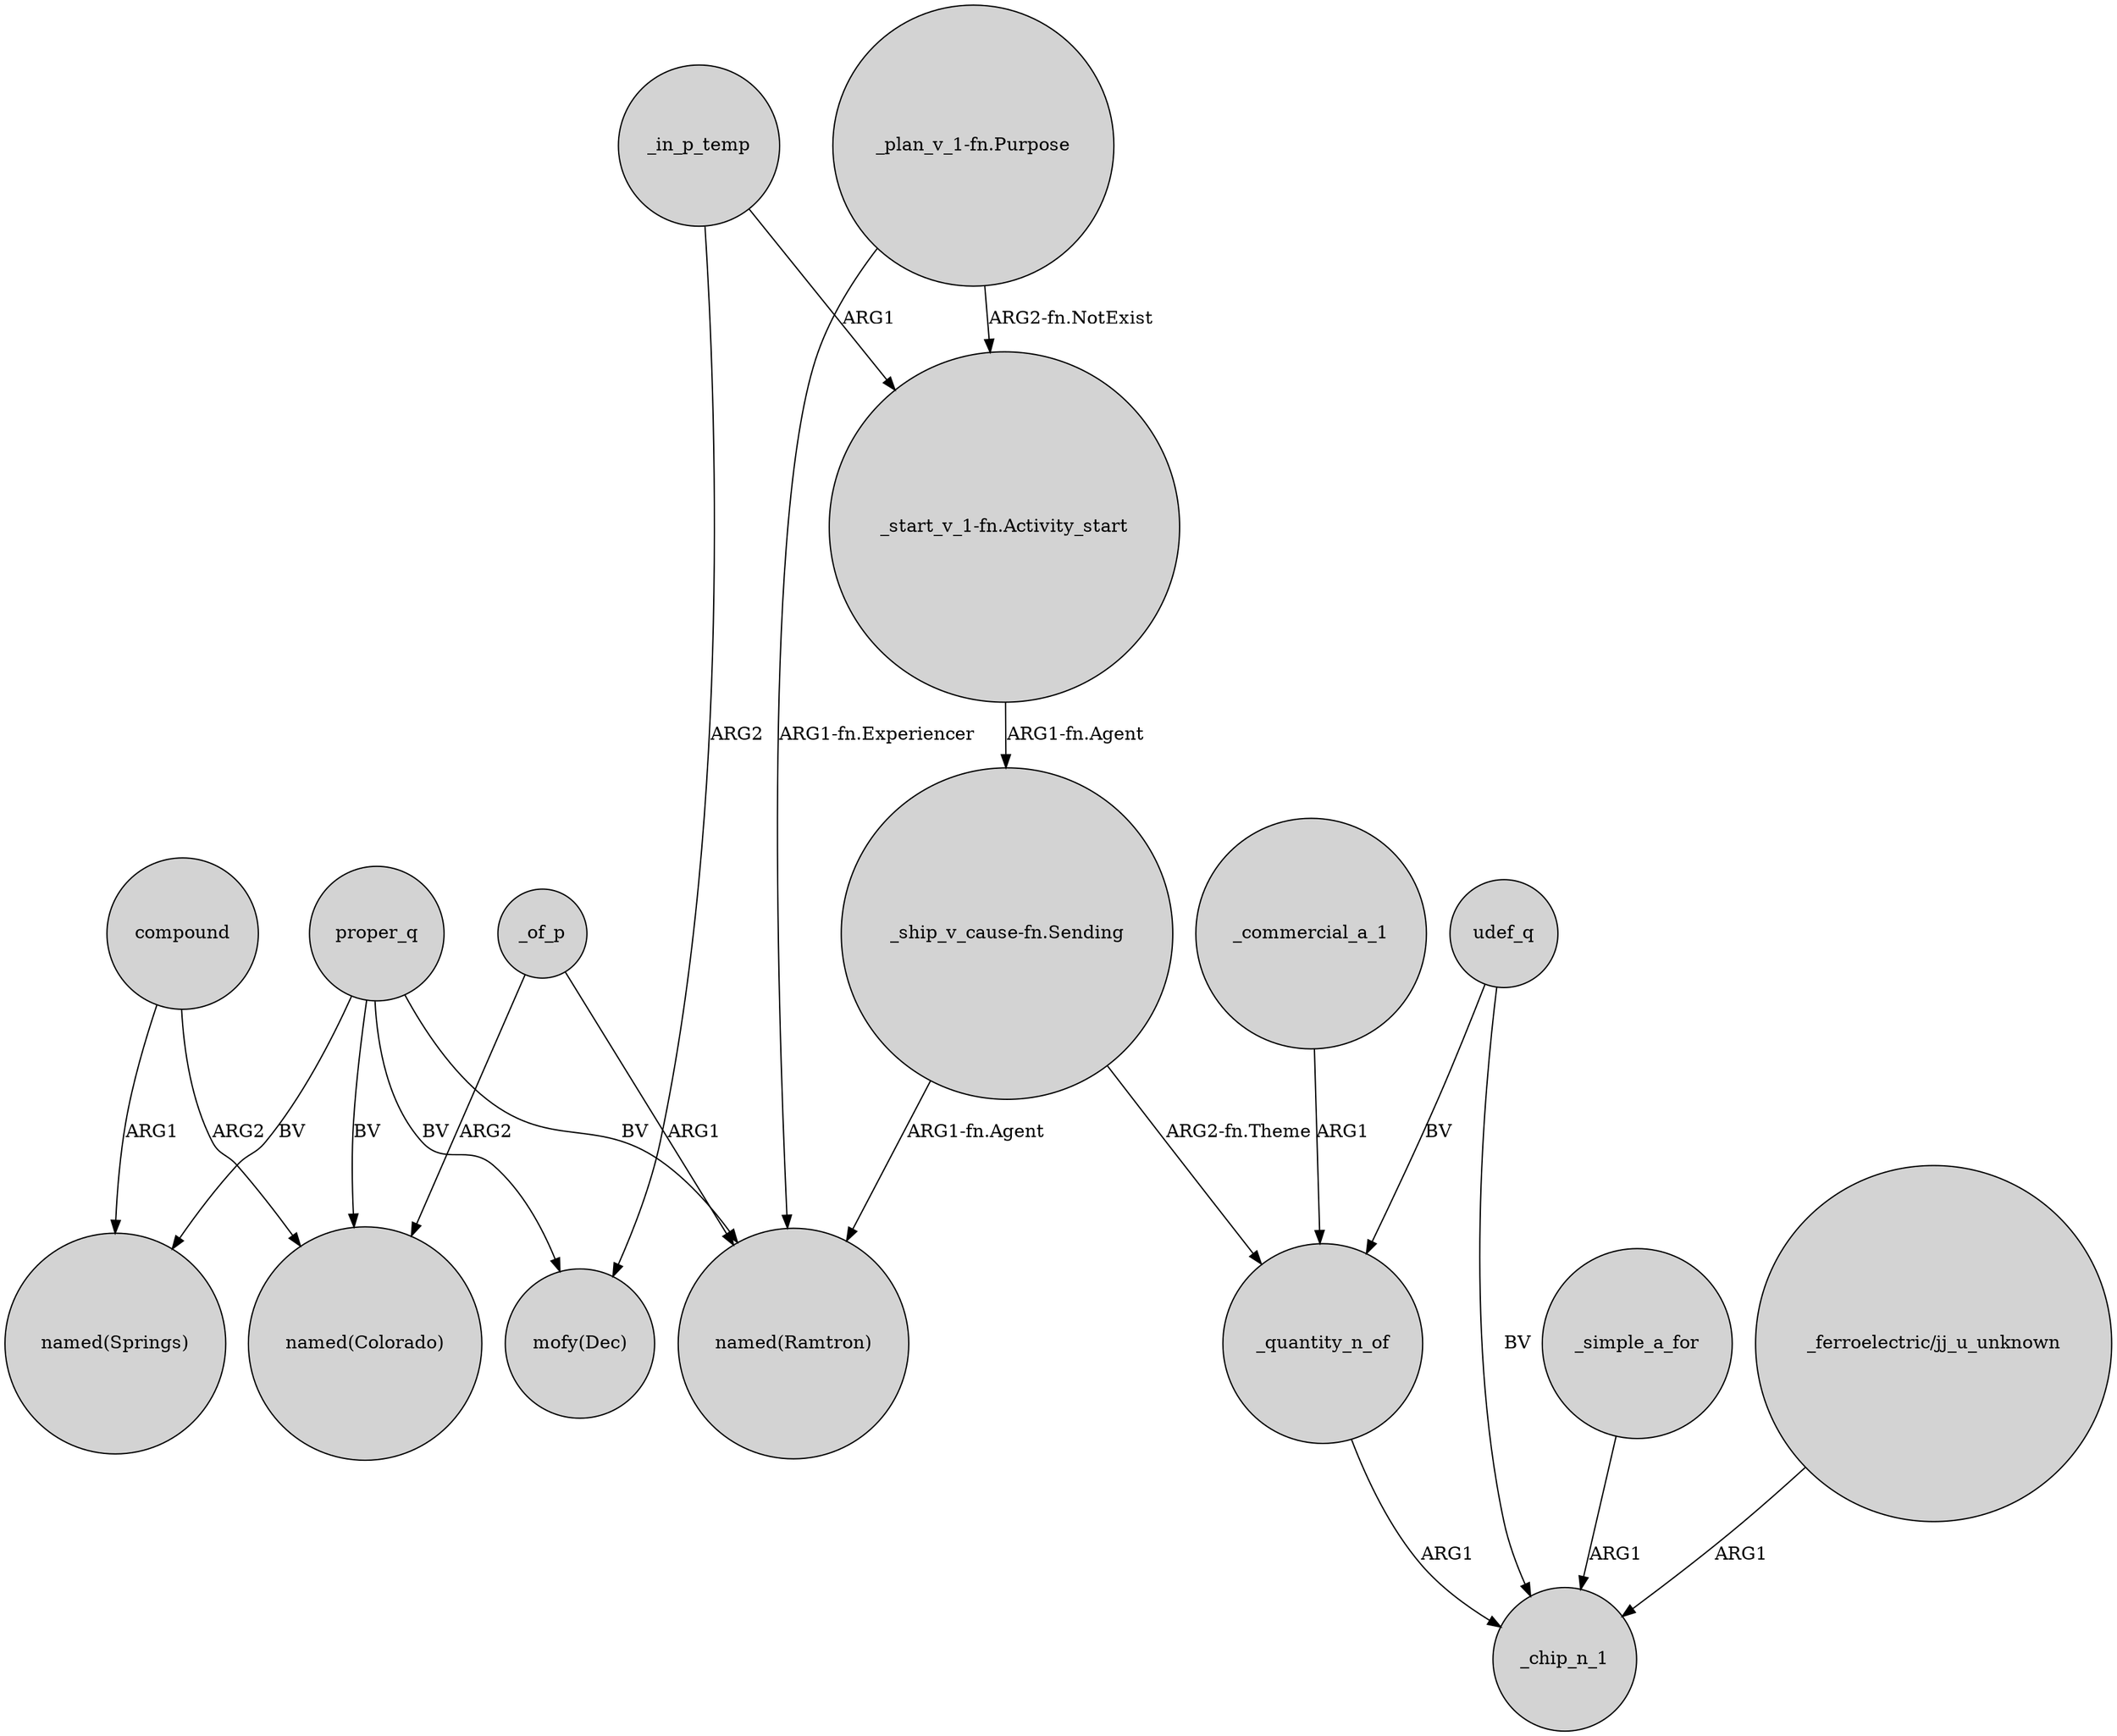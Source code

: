 digraph {
	node [shape=circle style=filled]
	compound -> "named(Springs)" [label=ARG1]
	proper_q -> "mofy(Dec)" [label=BV]
	proper_q -> "named(Ramtron)" [label=BV]
	"_ship_v_cause-fn.Sending" -> "named(Ramtron)" [label="ARG1-fn.Agent"]
	udef_q -> _chip_n_1 [label=BV]
	_in_p_temp -> "mofy(Dec)" [label=ARG2]
	proper_q -> "named(Springs)" [label=BV]
	compound -> "named(Colorado)" [label=ARG2]
	"_ship_v_cause-fn.Sending" -> _quantity_n_of [label="ARG2-fn.Theme"]
	_in_p_temp -> "_start_v_1-fn.Activity_start" [label=ARG1]
	_commercial_a_1 -> _quantity_n_of [label=ARG1]
	"_plan_v_1-fn.Purpose" -> "_start_v_1-fn.Activity_start" [label="ARG2-fn.NotExist"]
	proper_q -> "named(Colorado)" [label=BV]
	udef_q -> _quantity_n_of [label=BV]
	_simple_a_for -> _chip_n_1 [label=ARG1]
	_of_p -> "named(Colorado)" [label=ARG2]
	"_plan_v_1-fn.Purpose" -> "named(Ramtron)" [label="ARG1-fn.Experiencer"]
	"_start_v_1-fn.Activity_start" -> "_ship_v_cause-fn.Sending" [label="ARG1-fn.Agent"]
	_of_p -> "named(Ramtron)" [label=ARG1]
	_quantity_n_of -> _chip_n_1 [label=ARG1]
	"_ferroelectric/jj_u_unknown" -> _chip_n_1 [label=ARG1]
}
